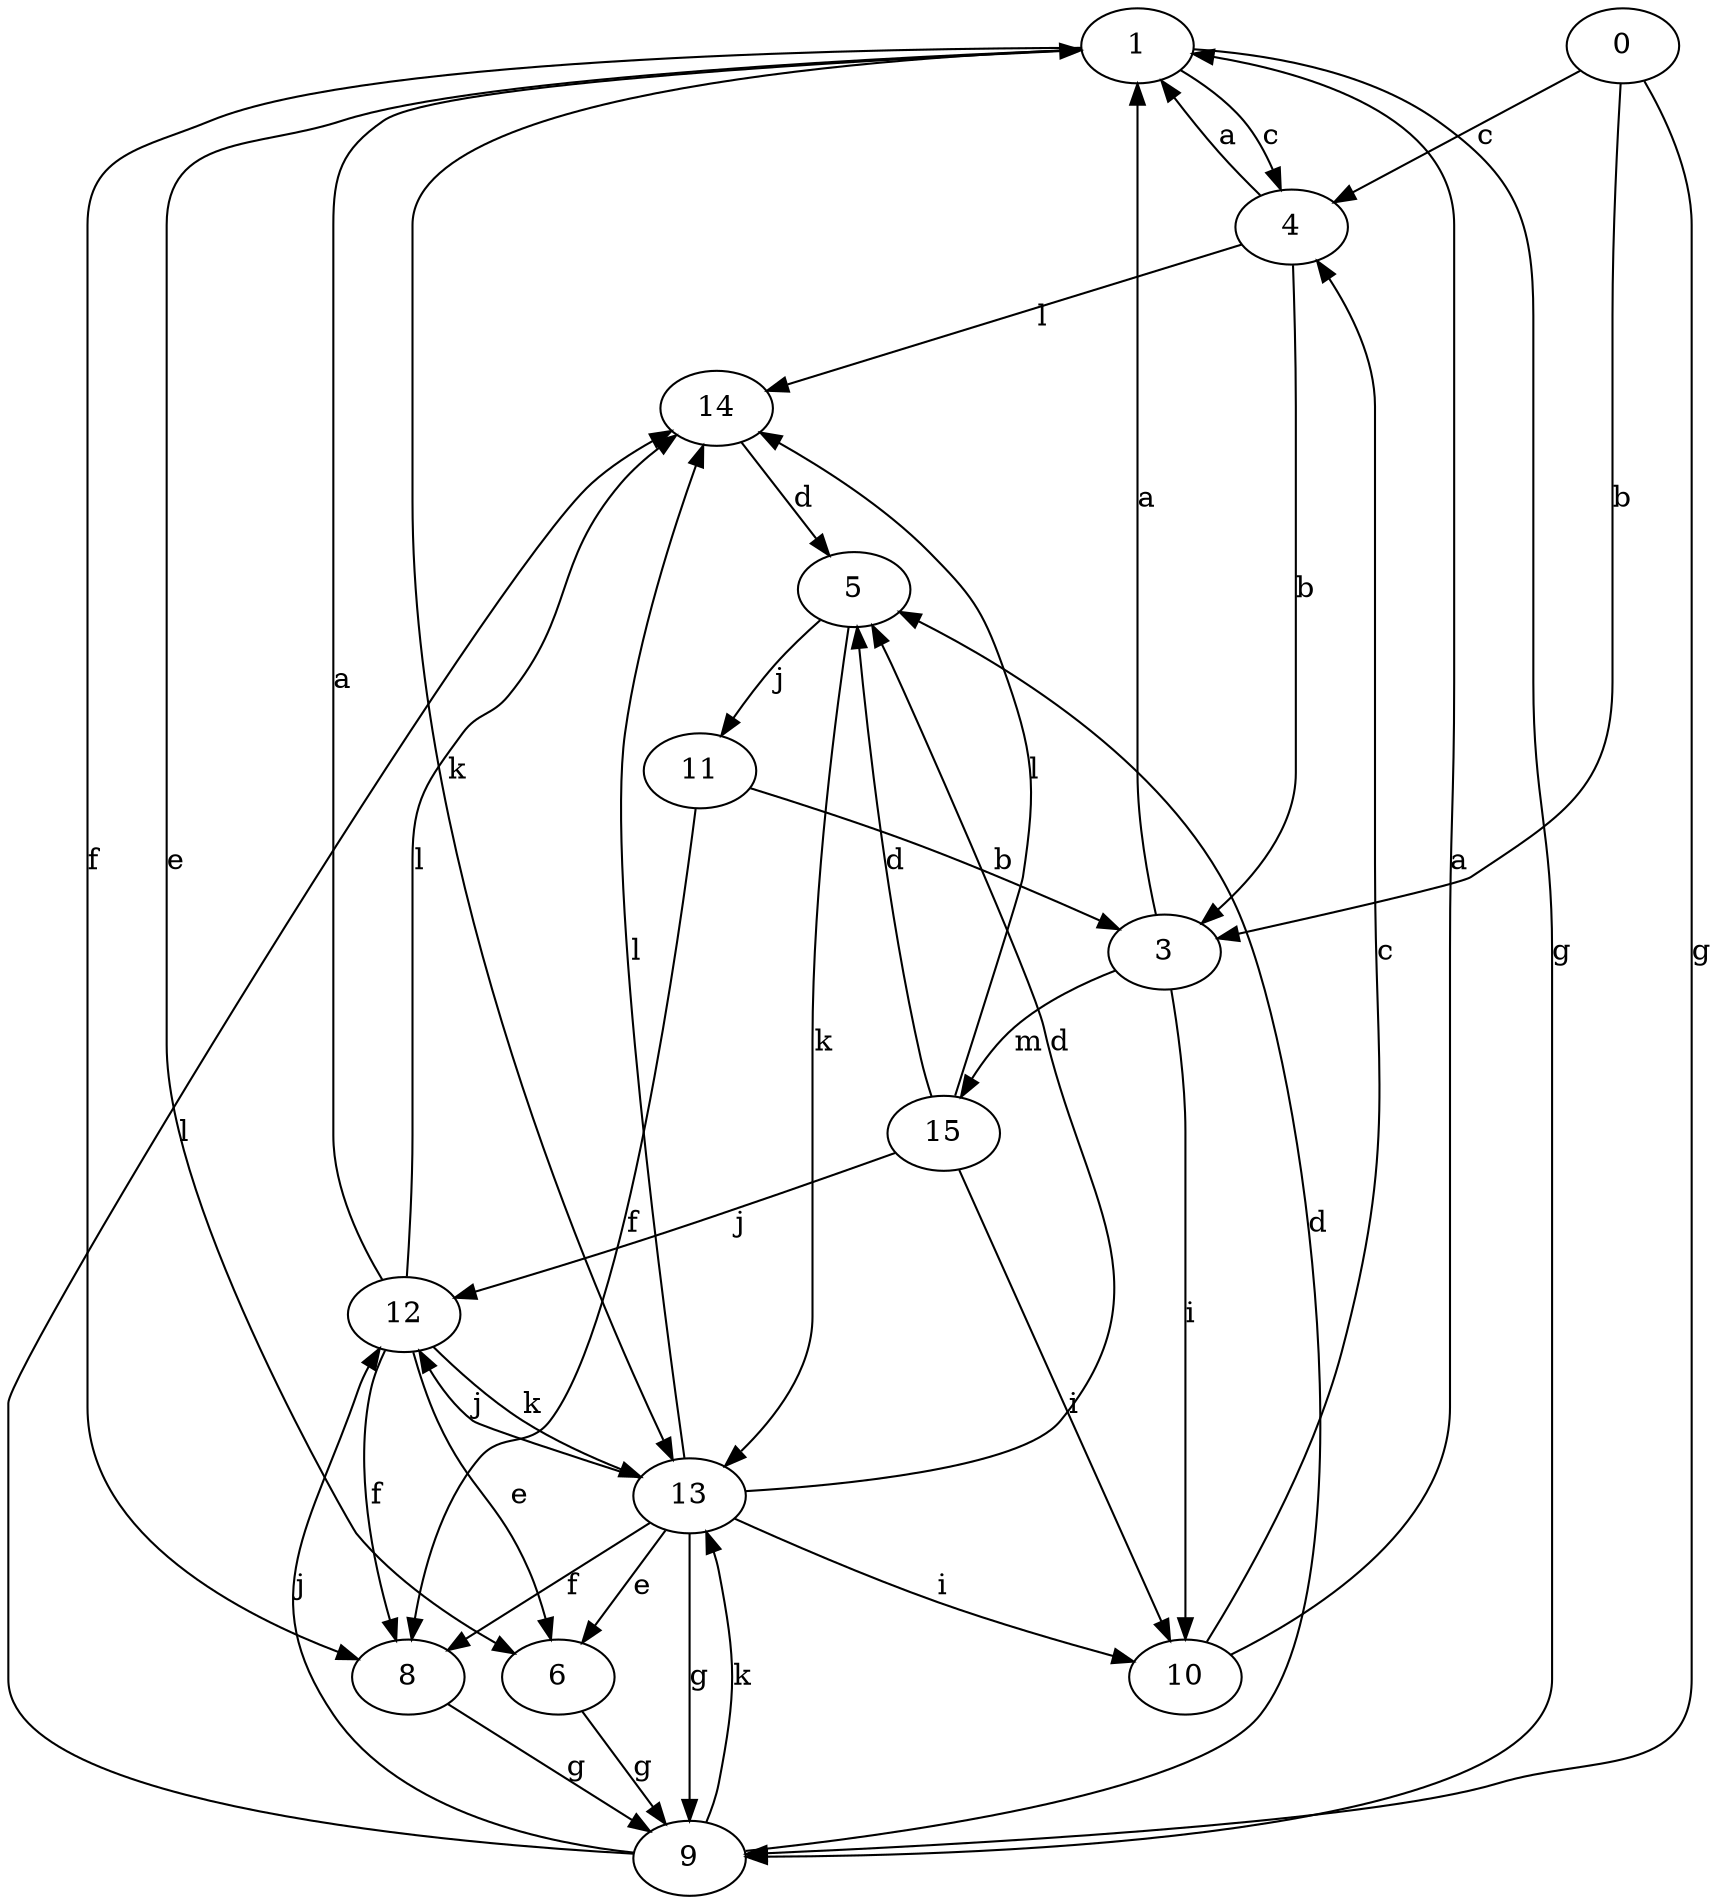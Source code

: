 strict digraph  {
1;
3;
4;
5;
6;
8;
0;
9;
10;
11;
12;
13;
14;
15;
1 -> 4  [label=c];
1 -> 6  [label=e];
1 -> 8  [label=f];
1 -> 9  [label=g];
1 -> 13  [label=k];
3 -> 1  [label=a];
3 -> 10  [label=i];
3 -> 15  [label=m];
4 -> 1  [label=a];
4 -> 3  [label=b];
4 -> 14  [label=l];
5 -> 11  [label=j];
5 -> 13  [label=k];
6 -> 9  [label=g];
8 -> 9  [label=g];
0 -> 3  [label=b];
0 -> 4  [label=c];
0 -> 9  [label=g];
9 -> 5  [label=d];
9 -> 12  [label=j];
9 -> 13  [label=k];
9 -> 14  [label=l];
10 -> 1  [label=a];
10 -> 4  [label=c];
11 -> 3  [label=b];
11 -> 8  [label=f];
12 -> 1  [label=a];
12 -> 6  [label=e];
12 -> 8  [label=f];
12 -> 13  [label=k];
12 -> 14  [label=l];
13 -> 5  [label=d];
13 -> 6  [label=e];
13 -> 8  [label=f];
13 -> 9  [label=g];
13 -> 10  [label=i];
13 -> 12  [label=j];
13 -> 14  [label=l];
14 -> 5  [label=d];
15 -> 5  [label=d];
15 -> 10  [label=i];
15 -> 12  [label=j];
15 -> 14  [label=l];
}
